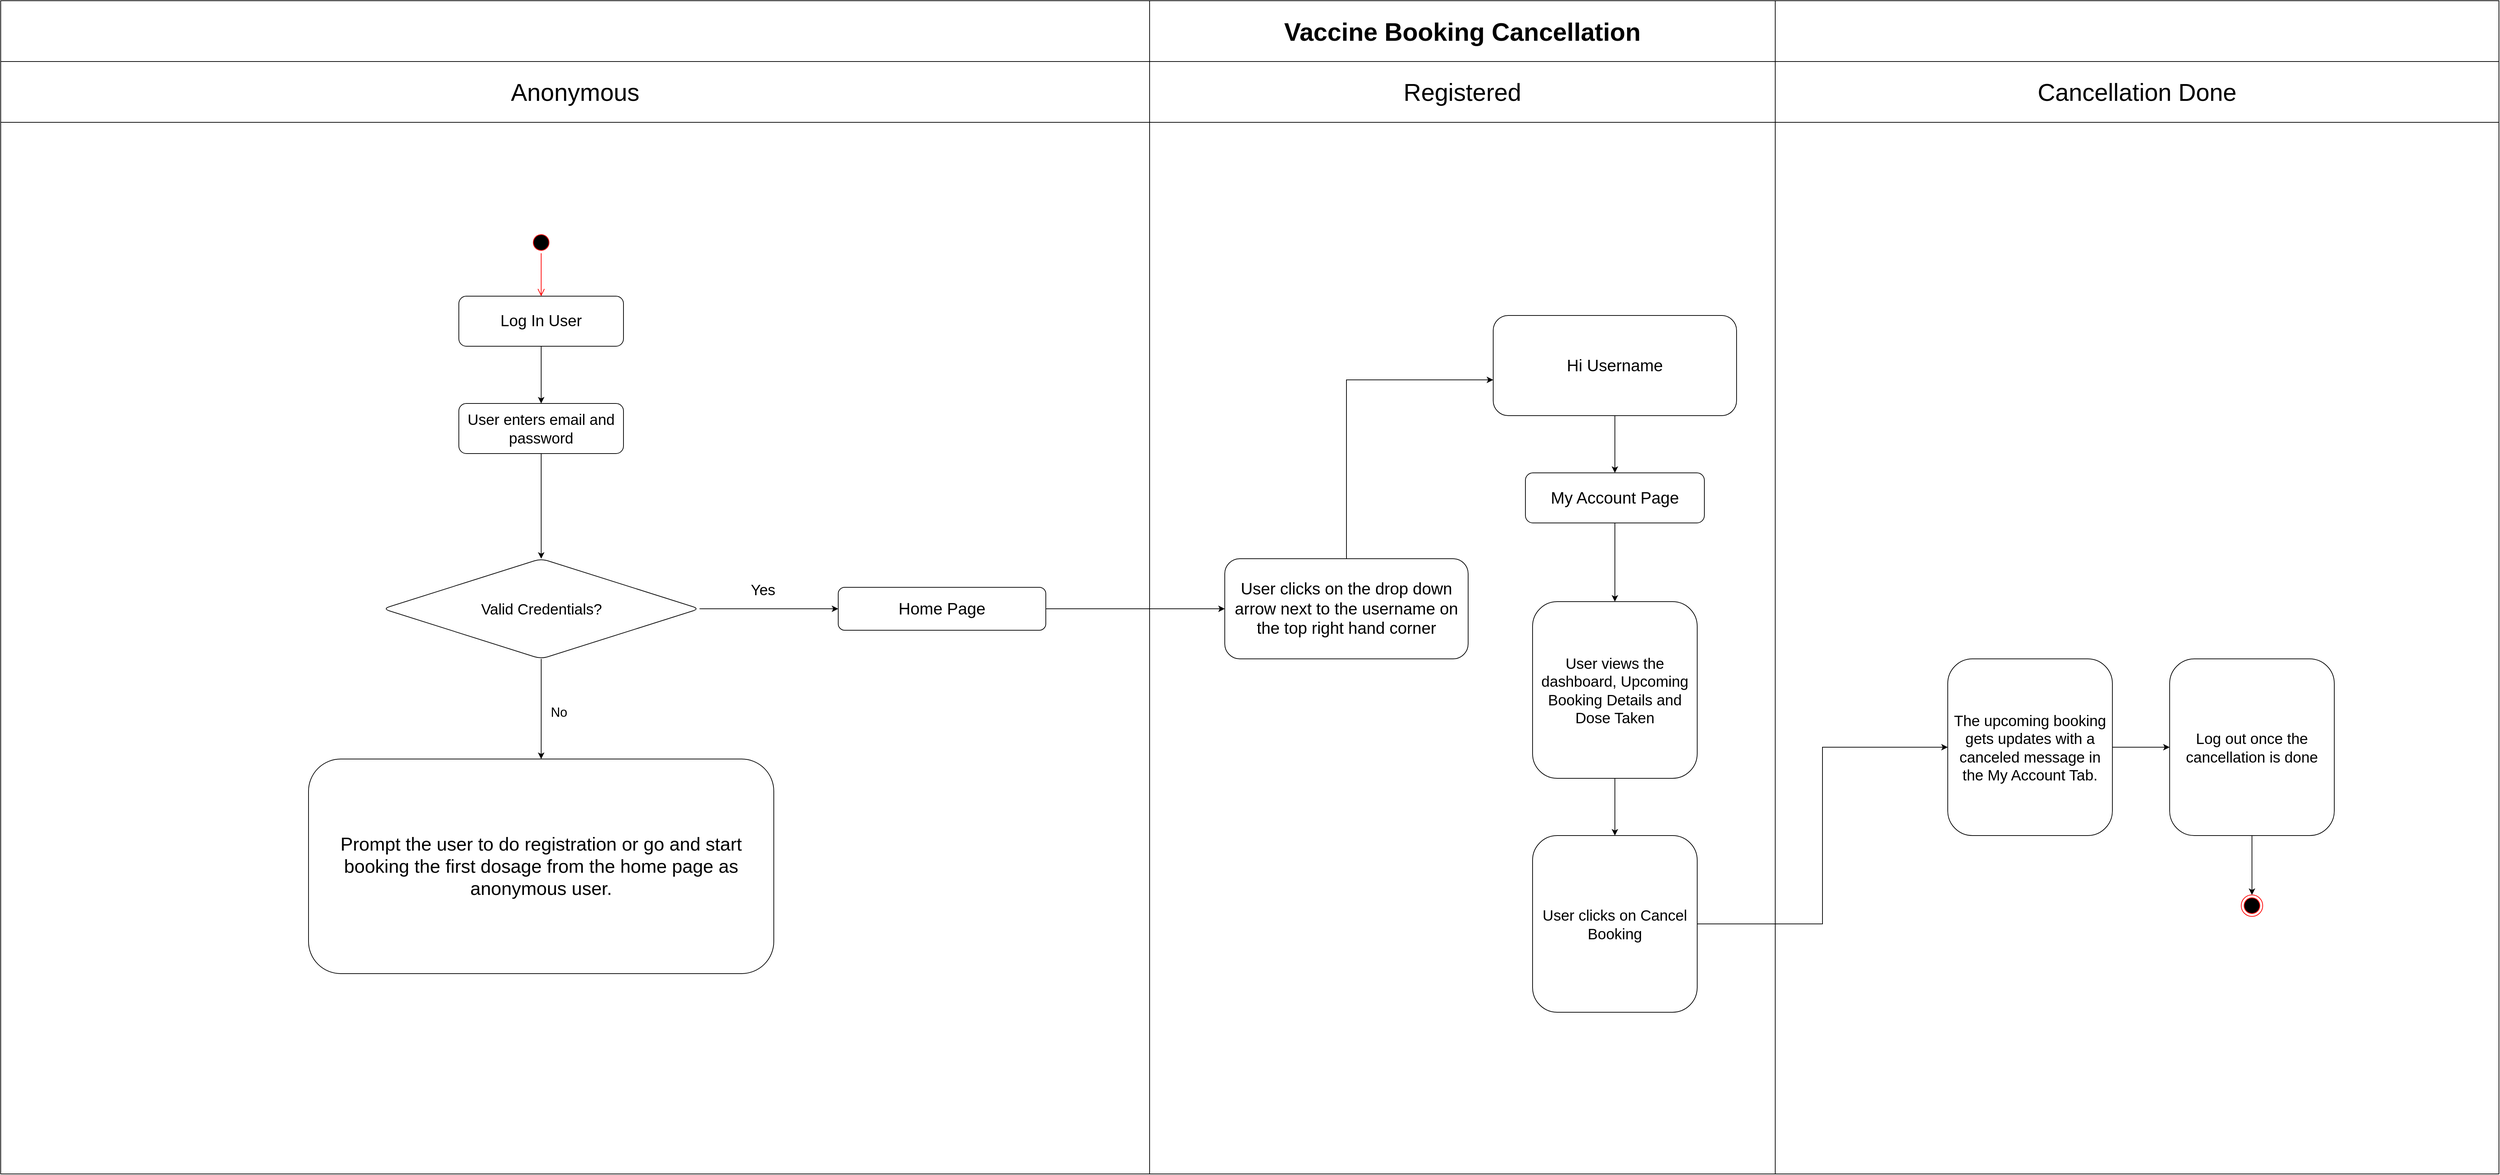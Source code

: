 <mxfile version="14.7.5" type="github">
  <diagram name="Page-1" id="e7e014a7-5840-1c2e-5031-d8a46d1fe8dd">
    <mxGraphModel dx="5041" dy="1754" grid="1" gridSize="10" guides="1" tooltips="1" connect="1" arrows="1" fold="1" page="1" pageScale="1" pageWidth="1169" pageHeight="826" background="none" math="0" shadow="0">
      <root>
        <mxCell id="0" />
        <mxCell id="1" parent="0" />
        <mxCell id="pmTs-3HlRQYa4RR2aUrw-41" value="" style="shape=table;html=1;whiteSpace=wrap;startSize=0;container=1;collapsible=0;childLayout=tableLayout;" parent="1" vertex="1">
          <mxGeometry x="-2330" width="3490" height="1640" as="geometry" />
        </mxCell>
        <mxCell id="pmTs-3HlRQYa4RR2aUrw-42" value="" style="shape=partialRectangle;html=1;whiteSpace=wrap;collapsible=0;dropTarget=0;pointerEvents=0;fillColor=none;top=0;left=0;bottom=0;right=0;points=[[0,0.5],[1,0.5]];portConstraint=eastwest;" parent="pmTs-3HlRQYa4RR2aUrw-41" vertex="1">
          <mxGeometry width="3490" height="85" as="geometry" />
        </mxCell>
        <mxCell id="pmTs-3HlRQYa4RR2aUrw-43" value="" style="shape=partialRectangle;html=1;whiteSpace=wrap;connectable=0;overflow=hidden;fillColor=none;top=0;left=0;bottom=0;right=0;direction=south;" parent="pmTs-3HlRQYa4RR2aUrw-42" vertex="1">
          <mxGeometry width="1605" height="85" as="geometry" />
        </mxCell>
        <mxCell id="pmTs-3HlRQYa4RR2aUrw-44" value="&lt;font style=&quot;font-size: 35px&quot;&gt;&lt;b&gt;Vaccine Booking Cancellation&lt;/b&gt;&lt;/font&gt;" style="shape=partialRectangle;html=1;whiteSpace=wrap;connectable=0;overflow=hidden;fillColor=none;top=0;left=0;bottom=0;right=0;" parent="pmTs-3HlRQYa4RR2aUrw-42" vertex="1">
          <mxGeometry x="1605" width="874" height="85" as="geometry" />
        </mxCell>
        <mxCell id="pmTs-3HlRQYa4RR2aUrw-45" value="" style="shape=partialRectangle;html=1;whiteSpace=wrap;connectable=0;overflow=hidden;fillColor=none;top=0;left=0;bottom=0;right=0;" parent="pmTs-3HlRQYa4RR2aUrw-42" vertex="1">
          <mxGeometry x="2479" width="1011" height="85" as="geometry" />
        </mxCell>
        <mxCell id="pmTs-3HlRQYa4RR2aUrw-46" style="shape=partialRectangle;html=1;whiteSpace=wrap;collapsible=0;dropTarget=0;pointerEvents=0;fillColor=none;top=0;left=0;bottom=0;right=0;points=[[0,0.5],[1,0.5]];portConstraint=eastwest;" parent="pmTs-3HlRQYa4RR2aUrw-41" vertex="1">
          <mxGeometry y="85" width="3490" height="85" as="geometry" />
        </mxCell>
        <mxCell id="pmTs-3HlRQYa4RR2aUrw-47" value="&lt;span style=&quot;font-size: 34px&quot;&gt;Anonymous&lt;/span&gt;" style="shape=partialRectangle;html=1;whiteSpace=wrap;connectable=0;overflow=hidden;fillColor=none;top=0;left=0;bottom=0;right=0;" parent="pmTs-3HlRQYa4RR2aUrw-46" vertex="1">
          <mxGeometry width="1605" height="85" as="geometry" />
        </mxCell>
        <mxCell id="pmTs-3HlRQYa4RR2aUrw-48" value="&lt;font style=&quot;font-size: 34px&quot;&gt;Registered&lt;/font&gt;" style="shape=partialRectangle;html=1;whiteSpace=wrap;connectable=0;overflow=hidden;fillColor=none;top=0;left=0;bottom=0;right=0;" parent="pmTs-3HlRQYa4RR2aUrw-46" vertex="1">
          <mxGeometry x="1605" width="874" height="85" as="geometry" />
        </mxCell>
        <mxCell id="pmTs-3HlRQYa4RR2aUrw-49" value="&lt;font style=&quot;font-size: 34px&quot;&gt;Cancellation Done&lt;/font&gt;" style="shape=partialRectangle;html=1;whiteSpace=wrap;connectable=0;overflow=hidden;fillColor=none;top=0;left=0;bottom=0;right=0;" parent="pmTs-3HlRQYa4RR2aUrw-46" vertex="1">
          <mxGeometry x="2479" width="1011" height="85" as="geometry" />
        </mxCell>
        <mxCell id="pmTs-3HlRQYa4RR2aUrw-50" value="" style="shape=partialRectangle;html=1;whiteSpace=wrap;collapsible=0;dropTarget=0;pointerEvents=0;fillColor=none;top=0;left=0;bottom=0;right=0;points=[[0,0.5],[1,0.5]];portConstraint=eastwest;" parent="pmTs-3HlRQYa4RR2aUrw-41" vertex="1">
          <mxGeometry y="170" width="3490" height="1470" as="geometry" />
        </mxCell>
        <mxCell id="pmTs-3HlRQYa4RR2aUrw-51" value="" style="shape=partialRectangle;html=1;whiteSpace=wrap;connectable=0;overflow=hidden;fillColor=none;top=0;left=0;bottom=0;right=0;" parent="pmTs-3HlRQYa4RR2aUrw-50" vertex="1">
          <mxGeometry width="1605" height="1470" as="geometry" />
        </mxCell>
        <mxCell id="pmTs-3HlRQYa4RR2aUrw-52" value="&lt;span style=&quot;color: rgba(0 , 0 , 0 , 0) ; font-family: monospace ; font-size: 0px&quot;&gt;%3CmxGraphModel%3E%3Croot%3E%3CmxCell%20id%3D%220%22%2F%3E%3CmxCell%20id%3D%221%22%20parent%3D%220%22%2F%3E%3CmxCell%20id%3D%222%22%20value%3D%22No%22%20style%3D%22text%3Bhtml%3D1%3BstrokeColor%3Dnone%3BfillColor%3Dnone%3Balign%3Dcenter%3BverticalAlign%3Dmiddle%3BwhiteSpace%3Dwrap%3Brounded%3D0%3B%22%20vertex%3D%221%22%20parent%3D%221%22%3E%3CmxGeometry%20x%3D%22-110%22%20y%3D%22890%22%20width%3D%2240%22%20height%3D%2220%22%20as%3D%22geometry%22%2F%3E%3C%2FmxCell%3E%3C%2Froot%3E%3C%2FmxGraphModel%3E&lt;/span&gt;" style="shape=partialRectangle;html=1;whiteSpace=wrap;connectable=0;overflow=hidden;fillColor=none;top=0;left=0;bottom=0;right=0;" parent="pmTs-3HlRQYa4RR2aUrw-50" vertex="1">
          <mxGeometry x="1605" width="874" height="1470" as="geometry" />
        </mxCell>
        <mxCell id="pmTs-3HlRQYa4RR2aUrw-53" value="" style="shape=partialRectangle;html=1;whiteSpace=wrap;connectable=0;overflow=hidden;fillColor=none;top=0;left=0;bottom=0;right=0;" parent="pmTs-3HlRQYa4RR2aUrw-50" vertex="1">
          <mxGeometry x="2479" width="1011" height="1470" as="geometry" />
        </mxCell>
        <mxCell id="pmTs-3HlRQYa4RR2aUrw-54" value="" style="ellipse;html=1;shape=startState;fillColor=#000000;strokeColor=#ff0000;" parent="1" vertex="1">
          <mxGeometry x="-1590" y="323" width="30" height="30" as="geometry" />
        </mxCell>
        <mxCell id="pmTs-3HlRQYa4RR2aUrw-55" value="" style="edgeStyle=orthogonalEdgeStyle;html=1;verticalAlign=bottom;endArrow=open;endSize=8;strokeColor=#ff0000;" parent="1" source="pmTs-3HlRQYa4RR2aUrw-54" edge="1">
          <mxGeometry relative="1" as="geometry">
            <mxPoint x="-1575" y="413" as="targetPoint" />
          </mxGeometry>
        </mxCell>
        <mxCell id="pmTs-3HlRQYa4RR2aUrw-58" value="" style="edgeStyle=orthogonalEdgeStyle;rounded=0;orthogonalLoop=1;jettySize=auto;html=1;" parent="1" source="pmTs-3HlRQYa4RR2aUrw-56" target="pmTs-3HlRQYa4RR2aUrw-57" edge="1">
          <mxGeometry relative="1" as="geometry" />
        </mxCell>
        <mxCell id="pmTs-3HlRQYa4RR2aUrw-56" value="&lt;span style=&quot;font-size: 22px&quot;&gt;Log In User&lt;/span&gt;" style="rounded=1;whiteSpace=wrap;html=1;fontSize=12;glass=0;strokeWidth=1;shadow=0;" parent="1" vertex="1">
          <mxGeometry x="-1690" y="413" width="230" height="70" as="geometry" />
        </mxCell>
        <mxCell id="pmTs-3HlRQYa4RR2aUrw-62" value="" style="edgeStyle=orthogonalEdgeStyle;rounded=0;orthogonalLoop=1;jettySize=auto;html=1;" parent="1" source="pmTs-3HlRQYa4RR2aUrw-57" target="pmTs-3HlRQYa4RR2aUrw-61" edge="1">
          <mxGeometry relative="1" as="geometry" />
        </mxCell>
        <mxCell id="pmTs-3HlRQYa4RR2aUrw-57" value="&lt;font style=&quot;font-size: 21px&quot;&gt;User enters email and password&lt;/font&gt;" style="rounded=1;whiteSpace=wrap;html=1;fontSize=12;glass=0;strokeWidth=1;shadow=0;" parent="1" vertex="1">
          <mxGeometry x="-1690" y="563" width="230" height="70" as="geometry" />
        </mxCell>
        <mxCell id="pmTs-3HlRQYa4RR2aUrw-73" value="" style="edgeStyle=orthogonalEdgeStyle;rounded=0;orthogonalLoop=1;jettySize=auto;html=1;" parent="1" source="pmTs-3HlRQYa4RR2aUrw-59" target="pmTs-3HlRQYa4RR2aUrw-72" edge="1">
          <mxGeometry relative="1" as="geometry" />
        </mxCell>
        <mxCell id="pmTs-3HlRQYa4RR2aUrw-59" value="&lt;font style=&quot;font-size: 21px&quot;&gt;User views the dashboard, Upcoming Booking Details and Dose Taken&lt;/font&gt;" style="rounded=1;whiteSpace=wrap;html=1;fontSize=12;glass=0;strokeWidth=1;shadow=0;" parent="1" vertex="1">
          <mxGeometry x="-190" y="840" width="230" height="247" as="geometry" />
        </mxCell>
        <mxCell id="pmTs-3HlRQYa4RR2aUrw-64" value="" style="edgeStyle=orthogonalEdgeStyle;rounded=0;orthogonalLoop=1;jettySize=auto;html=1;" parent="1" source="pmTs-3HlRQYa4RR2aUrw-61" target="pmTs-3HlRQYa4RR2aUrw-63" edge="1">
          <mxGeometry relative="1" as="geometry" />
        </mxCell>
        <mxCell id="pmTs-3HlRQYa4RR2aUrw-88" value="" style="edgeStyle=orthogonalEdgeStyle;rounded=0;orthogonalLoop=1;jettySize=auto;html=1;" parent="1" source="pmTs-3HlRQYa4RR2aUrw-61" target="pmTs-3HlRQYa4RR2aUrw-87" edge="1">
          <mxGeometry relative="1" as="geometry" />
        </mxCell>
        <mxCell id="pmTs-3HlRQYa4RR2aUrw-61" value="&lt;font style=&quot;font-size: 21px&quot;&gt;Valid Credentials?&lt;/font&gt;" style="rhombus;whiteSpace=wrap;html=1;rounded=1;shadow=0;strokeWidth=1;glass=0;" parent="1" vertex="1">
          <mxGeometry x="-1796.25" y="780" width="442.5" height="140" as="geometry" />
        </mxCell>
        <mxCell id="pmTs-3HlRQYa4RR2aUrw-66" value="" style="edgeStyle=orthogonalEdgeStyle;rounded=0;orthogonalLoop=1;jettySize=auto;html=1;" parent="1" source="pmTs-3HlRQYa4RR2aUrw-63" target="pmTs-3HlRQYa4RR2aUrw-65" edge="1">
          <mxGeometry relative="1" as="geometry" />
        </mxCell>
        <mxCell id="pmTs-3HlRQYa4RR2aUrw-63" value="&lt;span style=&quot;font-size: 23px&quot;&gt;Home Page&lt;/span&gt;" style="whiteSpace=wrap;html=1;rounded=1;shadow=0;strokeWidth=1;glass=0;" parent="1" vertex="1">
          <mxGeometry x="-1160" y="820" width="290" height="60" as="geometry" />
        </mxCell>
        <mxCell id="pmTs-3HlRQYa4RR2aUrw-68" value="" style="edgeStyle=orthogonalEdgeStyle;rounded=0;orthogonalLoop=1;jettySize=auto;html=1;" parent="1" source="pmTs-3HlRQYa4RR2aUrw-65" target="pmTs-3HlRQYa4RR2aUrw-67" edge="1">
          <mxGeometry relative="1" as="geometry">
            <Array as="points">
              <mxPoint x="-450" y="530" />
            </Array>
          </mxGeometry>
        </mxCell>
        <mxCell id="pmTs-3HlRQYa4RR2aUrw-65" value="&lt;span style=&quot;font-size: 23px&quot;&gt;User clicks on the drop down arrow next to the username on the top right hand corner&lt;/span&gt;" style="whiteSpace=wrap;html=1;rounded=1;shadow=0;strokeWidth=1;glass=0;" parent="1" vertex="1">
          <mxGeometry x="-620" y="780" width="340" height="140" as="geometry" />
        </mxCell>
        <mxCell id="pmTs-3HlRQYa4RR2aUrw-70" value="" style="edgeStyle=orthogonalEdgeStyle;rounded=0;orthogonalLoop=1;jettySize=auto;html=1;" parent="1" source="pmTs-3HlRQYa4RR2aUrw-67" target="pmTs-3HlRQYa4RR2aUrw-69" edge="1">
          <mxGeometry relative="1" as="geometry" />
        </mxCell>
        <mxCell id="pmTs-3HlRQYa4RR2aUrw-67" value="&lt;span style=&quot;font-size: 23px&quot;&gt;Hi Username&lt;/span&gt;" style="whiteSpace=wrap;html=1;rounded=1;shadow=0;strokeWidth=1;glass=0;" parent="1" vertex="1">
          <mxGeometry x="-245" y="440" width="340" height="140" as="geometry" />
        </mxCell>
        <mxCell id="pmTs-3HlRQYa4RR2aUrw-71" value="" style="edgeStyle=orthogonalEdgeStyle;rounded=0;orthogonalLoop=1;jettySize=auto;html=1;" parent="1" source="pmTs-3HlRQYa4RR2aUrw-69" target="pmTs-3HlRQYa4RR2aUrw-59" edge="1">
          <mxGeometry relative="1" as="geometry" />
        </mxCell>
        <mxCell id="pmTs-3HlRQYa4RR2aUrw-69" value="&lt;span style=&quot;font-size: 23px&quot;&gt;My Account Page&lt;/span&gt;" style="whiteSpace=wrap;html=1;rounded=1;shadow=0;strokeWidth=1;glass=0;" parent="1" vertex="1">
          <mxGeometry x="-200" y="660" width="250" height="70" as="geometry" />
        </mxCell>
        <mxCell id="pmTs-3HlRQYa4RR2aUrw-75" value="" style="edgeStyle=orthogonalEdgeStyle;rounded=0;orthogonalLoop=1;jettySize=auto;html=1;" parent="1" source="pmTs-3HlRQYa4RR2aUrw-72" target="pmTs-3HlRQYa4RR2aUrw-74" edge="1">
          <mxGeometry relative="1" as="geometry" />
        </mxCell>
        <mxCell id="pmTs-3HlRQYa4RR2aUrw-72" value="&lt;font style=&quot;font-size: 21px&quot;&gt;User clicks on Cancel Booking&lt;/font&gt;" style="rounded=1;whiteSpace=wrap;html=1;fontSize=12;glass=0;strokeWidth=1;shadow=0;" parent="1" vertex="1">
          <mxGeometry x="-190" y="1167" width="230" height="247" as="geometry" />
        </mxCell>
        <mxCell id="pmTs-3HlRQYa4RR2aUrw-77" value="" style="edgeStyle=orthogonalEdgeStyle;rounded=0;orthogonalLoop=1;jettySize=auto;html=1;" parent="1" source="pmTs-3HlRQYa4RR2aUrw-74" target="pmTs-3HlRQYa4RR2aUrw-76" edge="1">
          <mxGeometry relative="1" as="geometry" />
        </mxCell>
        <mxCell id="pmTs-3HlRQYa4RR2aUrw-74" value="&lt;font style=&quot;font-size: 21px&quot;&gt;The upcoming booking gets updates with a canceled message in the My Account Tab.&lt;/font&gt;" style="rounded=1;whiteSpace=wrap;html=1;fontSize=12;glass=0;strokeWidth=1;shadow=0;" parent="1" vertex="1">
          <mxGeometry x="390" y="920" width="230" height="247" as="geometry" />
        </mxCell>
        <mxCell id="pmTs-3HlRQYa4RR2aUrw-79" value="" style="edgeStyle=orthogonalEdgeStyle;rounded=0;orthogonalLoop=1;jettySize=auto;html=1;" parent="1" source="pmTs-3HlRQYa4RR2aUrw-76" target="pmTs-3HlRQYa4RR2aUrw-78" edge="1">
          <mxGeometry relative="1" as="geometry" />
        </mxCell>
        <mxCell id="pmTs-3HlRQYa4RR2aUrw-76" value="&lt;font style=&quot;font-size: 21px&quot;&gt;Log out once the cancellation is done&lt;/font&gt;" style="rounded=1;whiteSpace=wrap;html=1;fontSize=12;glass=0;strokeWidth=1;shadow=0;" parent="1" vertex="1">
          <mxGeometry x="700" y="920" width="230" height="247" as="geometry" />
        </mxCell>
        <mxCell id="pmTs-3HlRQYa4RR2aUrw-78" value="" style="ellipse;html=1;shape=endState;fillColor=#000000;strokeColor=#ff0000;" parent="1" vertex="1">
          <mxGeometry x="800" y="1250" width="30" height="30" as="geometry" />
        </mxCell>
        <mxCell id="pmTs-3HlRQYa4RR2aUrw-83" value="&lt;font style=&quot;font-size: 21px&quot;&gt;Yes&lt;/font&gt;" style="text;html=1;strokeColor=none;fillColor=none;align=center;verticalAlign=middle;whiteSpace=wrap;rounded=0;" parent="1" vertex="1">
          <mxGeometry x="-1310" y="800" width="90" height="46" as="geometry" />
        </mxCell>
        <mxCell id="pmTs-3HlRQYa4RR2aUrw-87" value="&lt;font style=&quot;font-size: 26px&quot;&gt;Prompt the user to do registration or go and start booking the first dosage from the home page as anonymous user.&lt;/font&gt;" style="whiteSpace=wrap;html=1;rounded=1;shadow=0;strokeWidth=1;glass=0;" parent="1" vertex="1">
          <mxGeometry x="-1900" y="1060" width="650" height="300" as="geometry" />
        </mxCell>
        <mxCell id="pmTs-3HlRQYa4RR2aUrw-89" value="&lt;font style=&quot;font-size: 18px&quot;&gt;No&lt;/font&gt;" style="text;html=1;strokeColor=none;fillColor=none;align=center;verticalAlign=middle;whiteSpace=wrap;rounded=0;" parent="1" vertex="1">
          <mxGeometry x="-1590" y="970" width="80" height="50" as="geometry" />
        </mxCell>
      </root>
    </mxGraphModel>
  </diagram>
</mxfile>
